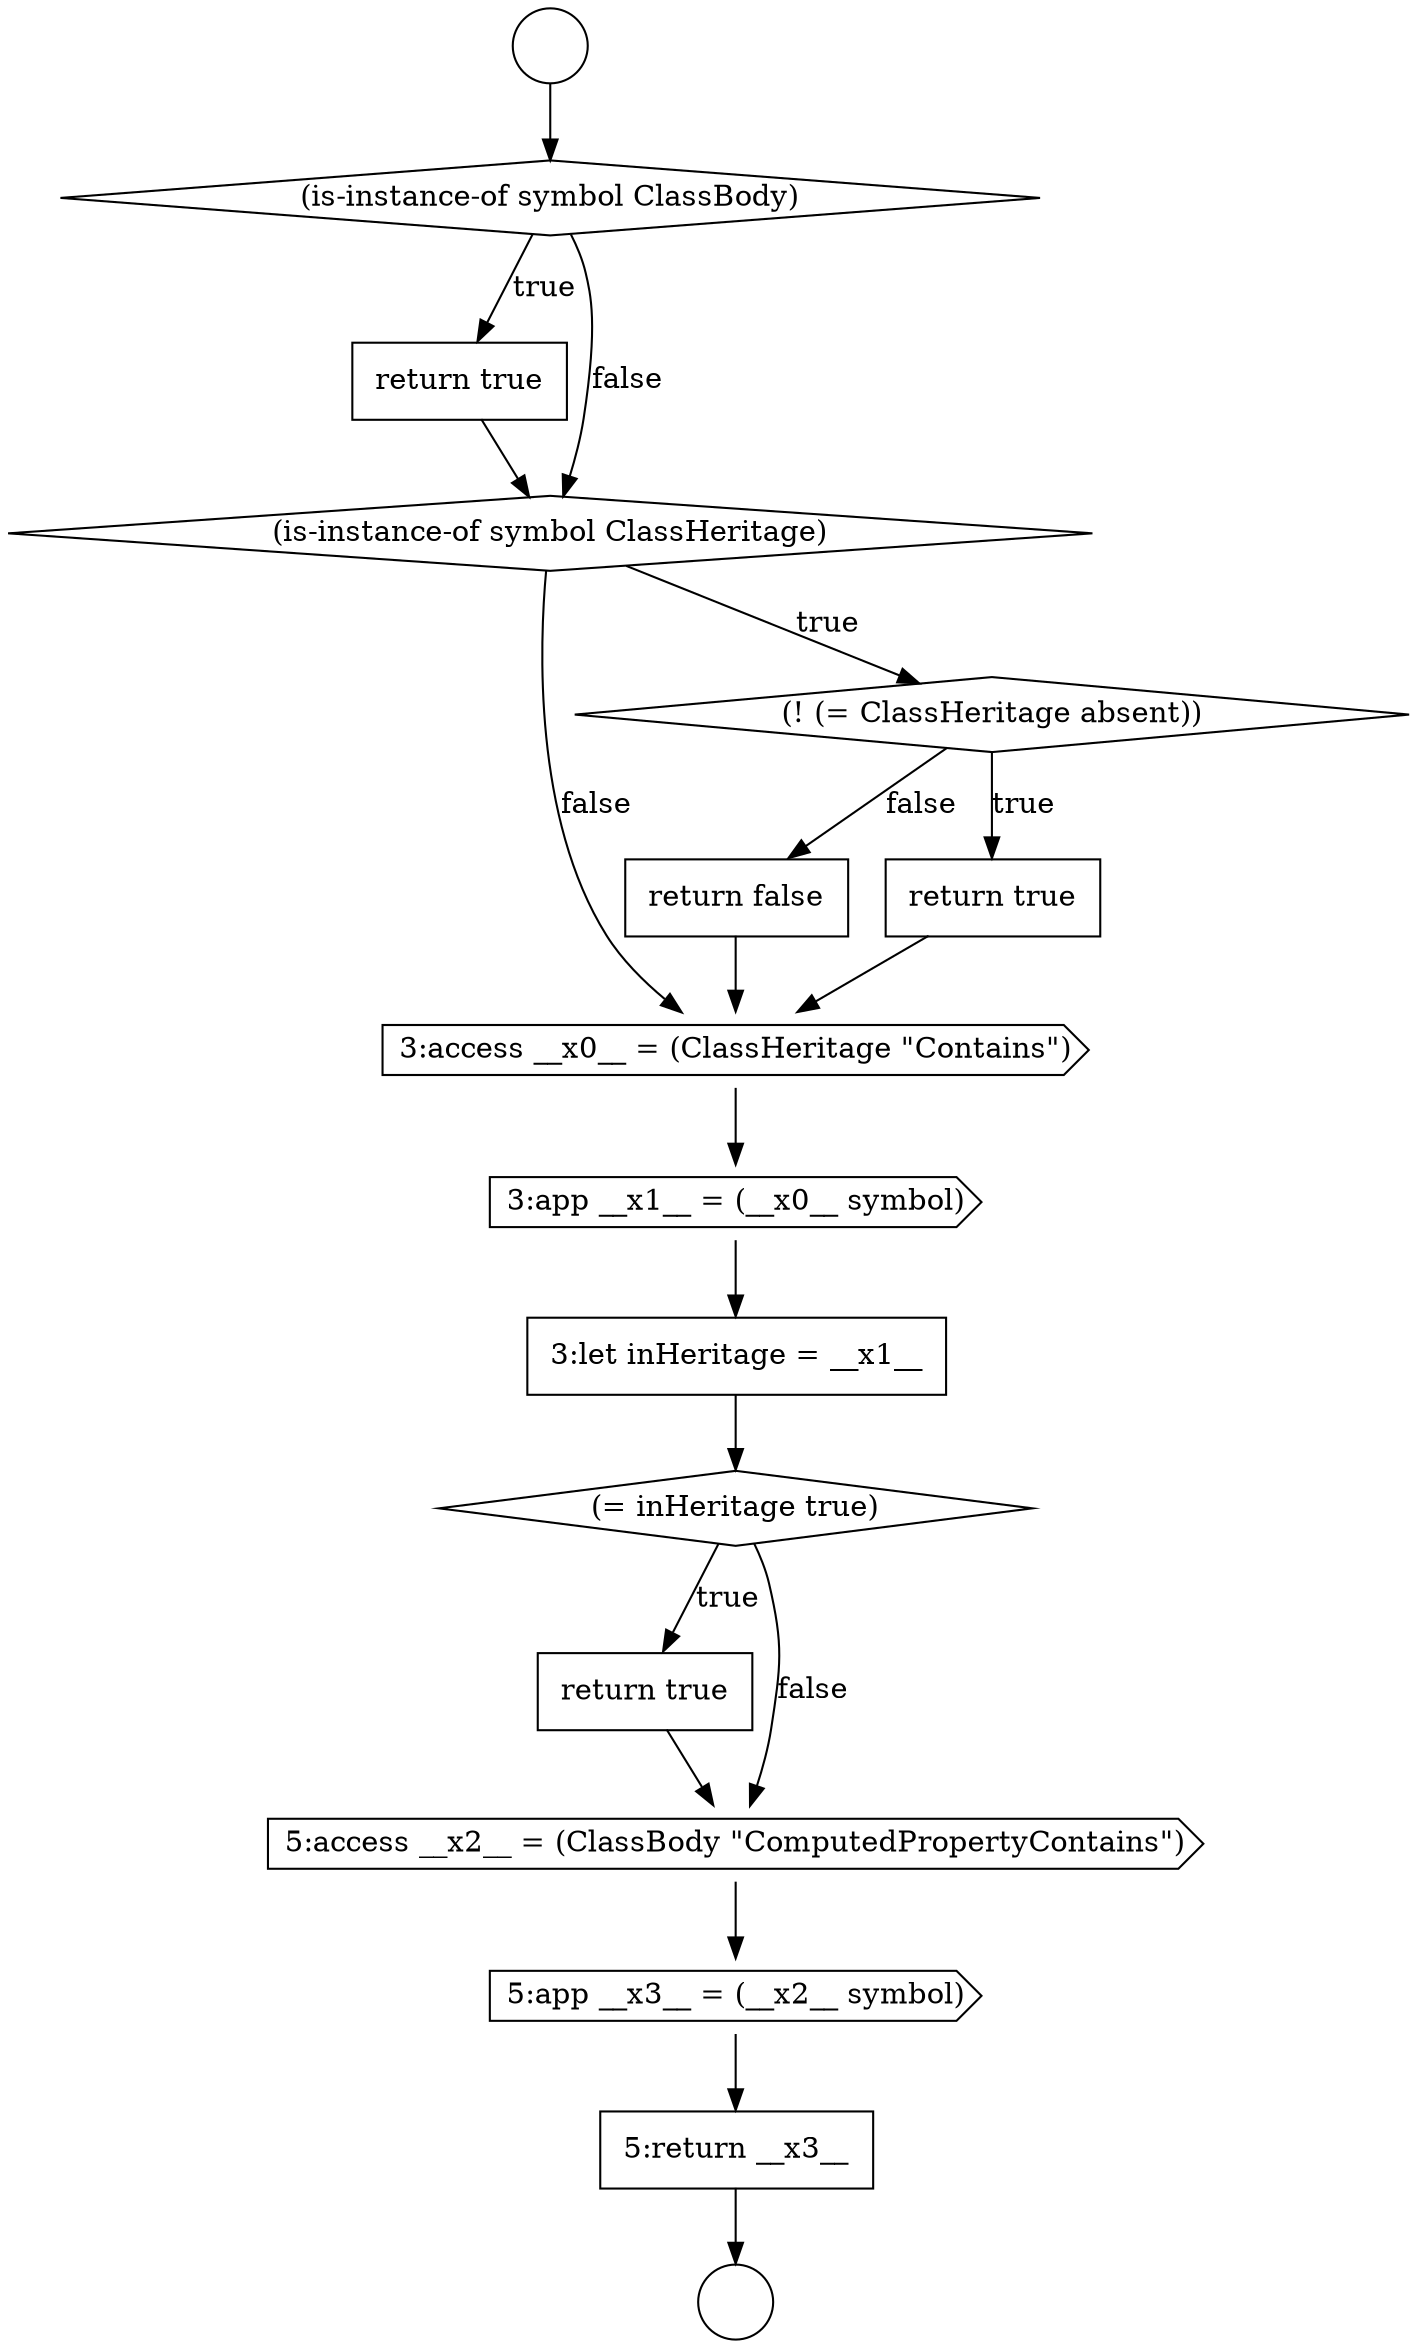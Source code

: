 digraph {
  node9907 [shape=circle label=" " color="black" fillcolor="white" style=filled]
  node9918 [shape=none, margin=0, label=<<font color="black">
    <table border="0" cellborder="1" cellspacing="0" cellpadding="10">
      <tr><td align="left">return true</td></tr>
    </table>
  </font>> color="black" fillcolor="white" style=filled]
  node9909 [shape=none, margin=0, label=<<font color="black">
    <table border="0" cellborder="1" cellspacing="0" cellpadding="10">
      <tr><td align="left">return true</td></tr>
    </table>
  </font>> color="black" fillcolor="white" style=filled]
  node9914 [shape=cds, label=<<font color="black">3:access __x0__ = (ClassHeritage &quot;Contains&quot;)</font>> color="black" fillcolor="white" style=filled]
  node9917 [shape=diamond, label=<<font color="black">(= inHeritage true)</font>> color="black" fillcolor="white" style=filled]
  node9910 [shape=diamond, label=<<font color="black">(is-instance-of symbol ClassHeritage)</font>> color="black" fillcolor="white" style=filled]
  node9913 [shape=none, margin=0, label=<<font color="black">
    <table border="0" cellborder="1" cellspacing="0" cellpadding="10">
      <tr><td align="left">return false</td></tr>
    </table>
  </font>> color="black" fillcolor="white" style=filled]
  node9920 [shape=cds, label=<<font color="black">5:app __x3__ = (__x2__ symbol)</font>> color="black" fillcolor="white" style=filled]
  node9911 [shape=diamond, label=<<font color="black">(! (= ClassHeritage absent))</font>> color="black" fillcolor="white" style=filled]
  node9912 [shape=none, margin=0, label=<<font color="black">
    <table border="0" cellborder="1" cellspacing="0" cellpadding="10">
      <tr><td align="left">return true</td></tr>
    </table>
  </font>> color="black" fillcolor="white" style=filled]
  node9915 [shape=cds, label=<<font color="black">3:app __x1__ = (__x0__ symbol)</font>> color="black" fillcolor="white" style=filled]
  node9916 [shape=none, margin=0, label=<<font color="black">
    <table border="0" cellborder="1" cellspacing="0" cellpadding="10">
      <tr><td align="left">3:let inHeritage = __x1__</td></tr>
    </table>
  </font>> color="black" fillcolor="white" style=filled]
  node9921 [shape=none, margin=0, label=<<font color="black">
    <table border="0" cellborder="1" cellspacing="0" cellpadding="10">
      <tr><td align="left">5:return __x3__</td></tr>
    </table>
  </font>> color="black" fillcolor="white" style=filled]
  node9919 [shape=cds, label=<<font color="black">5:access __x2__ = (ClassBody &quot;ComputedPropertyContains&quot;)</font>> color="black" fillcolor="white" style=filled]
  node9906 [shape=circle label=" " color="black" fillcolor="white" style=filled]
  node9908 [shape=diamond, label=<<font color="black">(is-instance-of symbol ClassBody)</font>> color="black" fillcolor="white" style=filled]
  node9912 -> node9914 [ color="black"]
  node9915 -> node9916 [ color="black"]
  node9918 -> node9919 [ color="black"]
  node9906 -> node9908 [ color="black"]
  node9908 -> node9909 [label=<<font color="black">true</font>> color="black"]
  node9908 -> node9910 [label=<<font color="black">false</font>> color="black"]
  node9911 -> node9912 [label=<<font color="black">true</font>> color="black"]
  node9911 -> node9913 [label=<<font color="black">false</font>> color="black"]
  node9910 -> node9911 [label=<<font color="black">true</font>> color="black"]
  node9910 -> node9914 [label=<<font color="black">false</font>> color="black"]
  node9916 -> node9917 [ color="black"]
  node9909 -> node9910 [ color="black"]
  node9917 -> node9918 [label=<<font color="black">true</font>> color="black"]
  node9917 -> node9919 [label=<<font color="black">false</font>> color="black"]
  node9919 -> node9920 [ color="black"]
  node9921 -> node9907 [ color="black"]
  node9914 -> node9915 [ color="black"]
  node9913 -> node9914 [ color="black"]
  node9920 -> node9921 [ color="black"]
}

